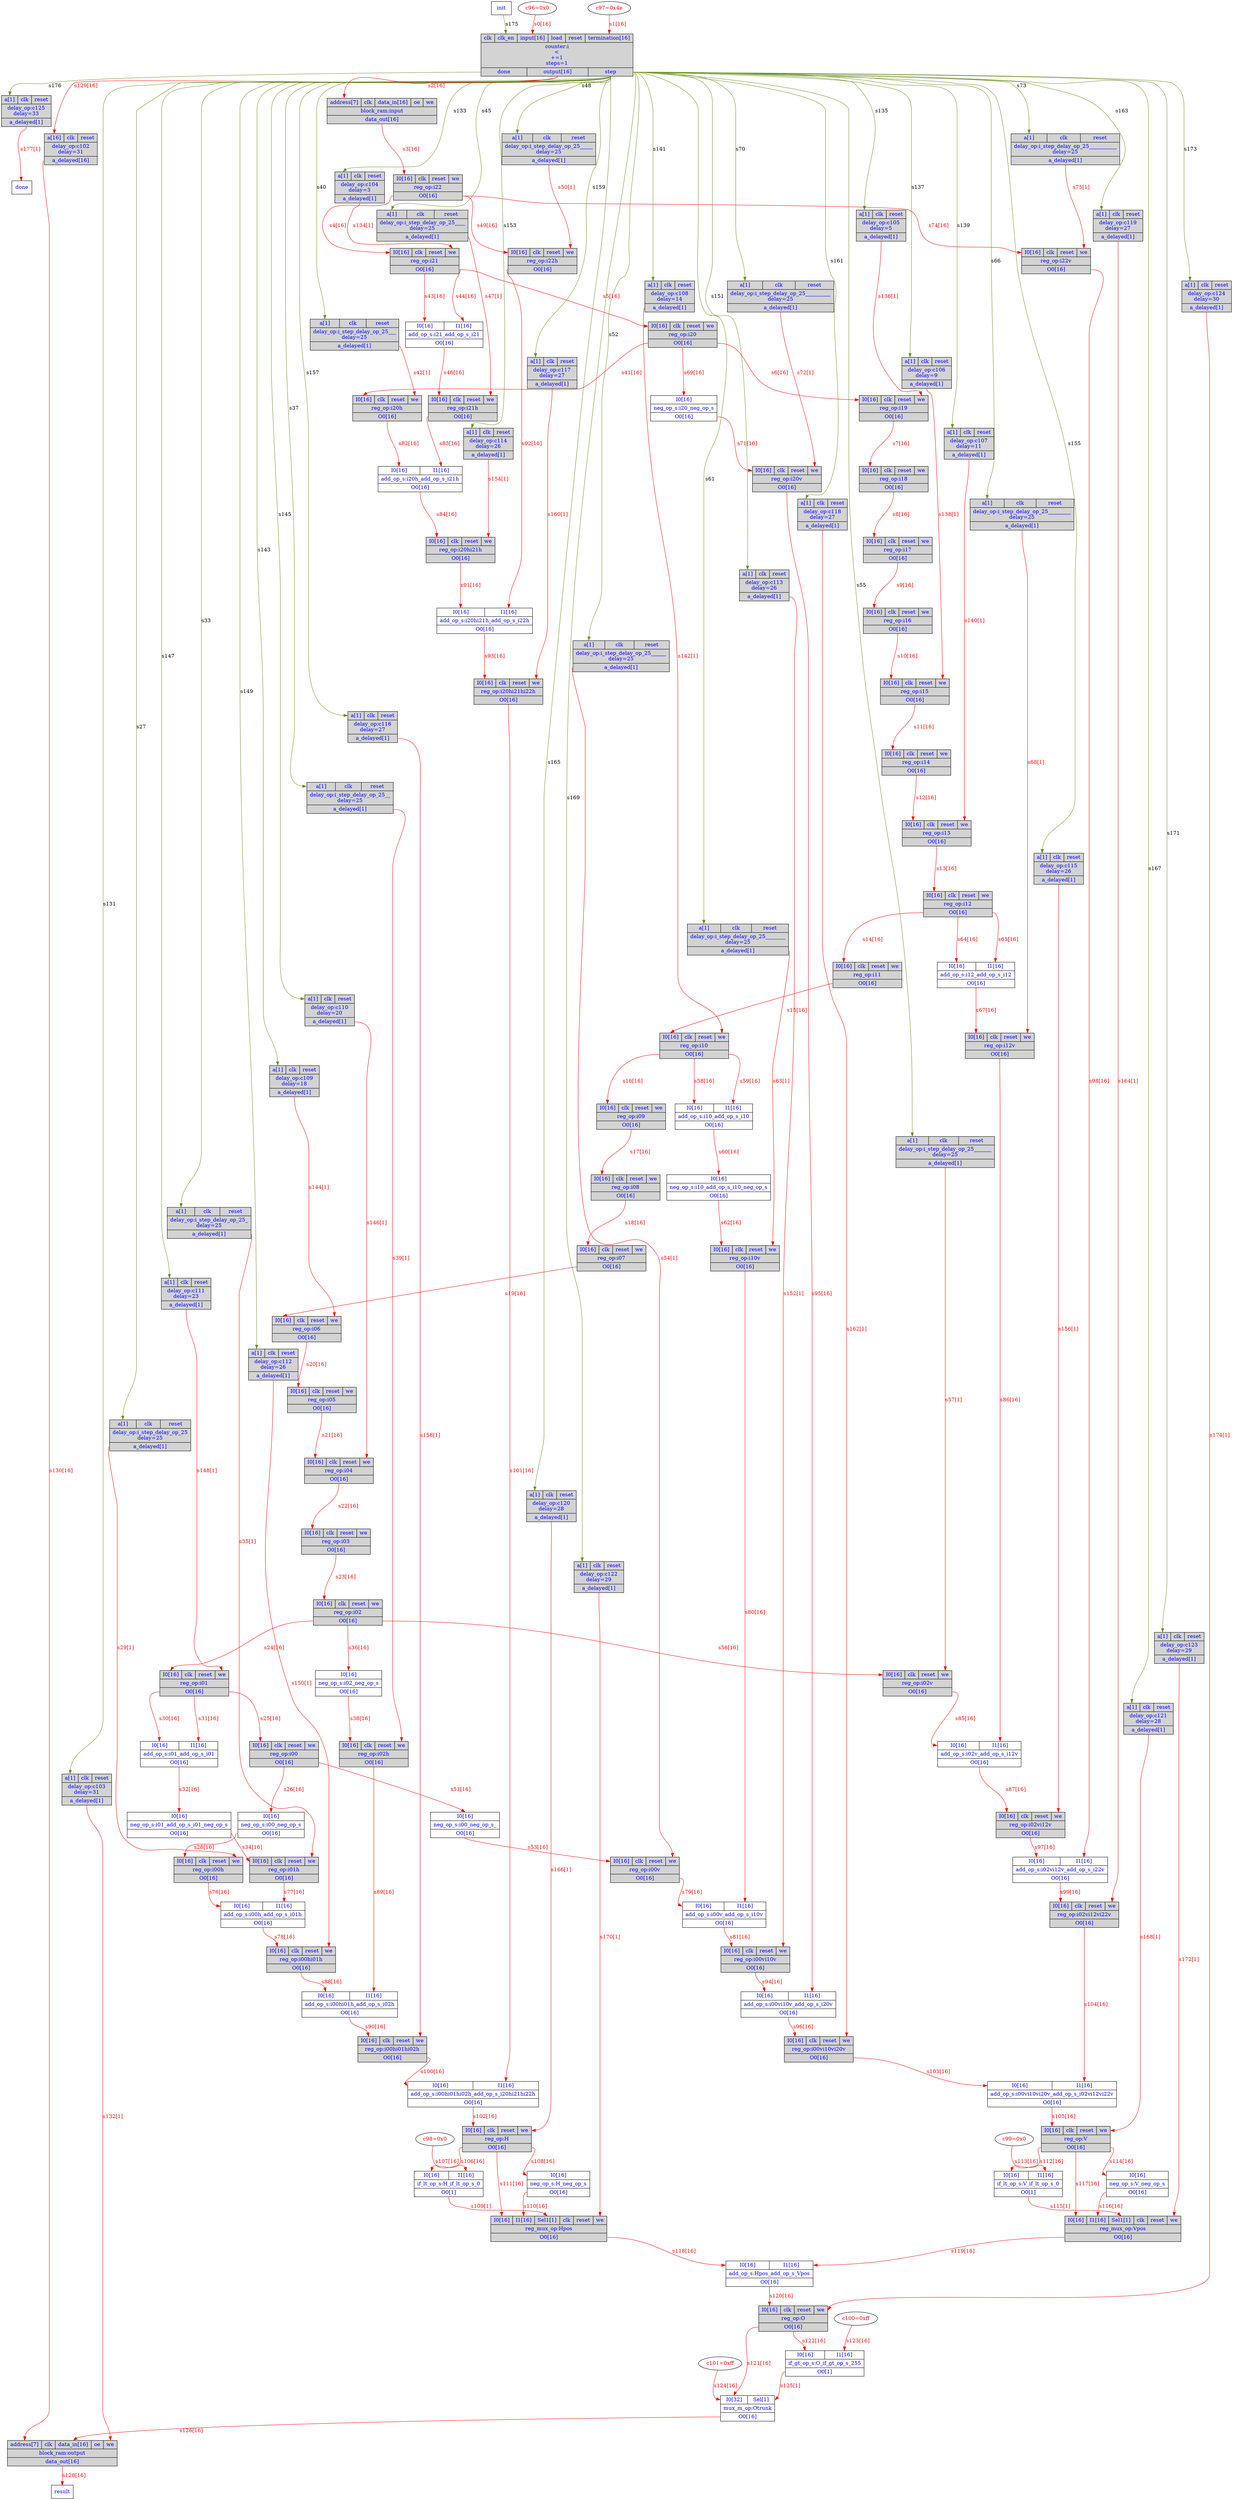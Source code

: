 digraph sobel_alt {
	// Components (Nodes)
	"c100" [fontcolor=red label="c100=0xff"];
	"V" [shape=record, fontcolor=blue, style="filled", fillcolor="lightgray", label="{{<I0>I0[16]|<clk>clk|<reset>reset|<we>we}|reg_op:V|{<O0>O0[16]}}"];
	"H_neg_op_s" [shape=record, fontcolor=blue, label="{{<I0>I0[16]}|neg_op_s:H_neg_op_s|{<O0>O0[16]}}"];
	"H" [shape=record, fontcolor=blue, style="filled", fillcolor="lightgray", label="{{<I0>I0[16]|<clk>clk|<reset>reset|<we>we}|reg_op:H|{<O0>O0[16]}}"];
	"i02vi12v_add_op_s_i22v" [shape=record, fontcolor=blue, label="{{<I0>I0[16]|<I1>I1[16]}|add_op_s:i02vi12v_add_op_s_i22v|{<O0>O0[16]}}"];
	"c119" [shape=record, fontcolor=blue, style="filled", fillcolor="lightgray", label="{{<a>a[1]|<clk>clk|<reset>reset}|delay_op:c119\ndelay=27|{<a_delayed>a_delayed[1]}}"];
	"c104" [shape=record, fontcolor=blue, style="filled", fillcolor="lightgray", label="{{<a>a[1]|<clk>clk|<reset>reset}|delay_op:c104\ndelay=3|{<a_delayed>a_delayed[1]}}"];
	"i20hi21hi22h" [shape=record, fontcolor=blue, style="filled", fillcolor="lightgray", label="{{<I0>I0[16]|<clk>clk|<reset>reset|<we>we}|reg_op:i20hi21hi22h|{<O0>O0[16]}}"];
	"output" [shape=record, fontcolor=blue, style="filled", fillcolor="lightgray", label="{{<address>address[7]|<clk>clk|<data_in>data_in[16]|<oe>oe|<we>we}|block_ram:output|{<data_out>data_out[16]}}"];
	"i08" [shape=record, fontcolor=blue, style="filled", fillcolor="lightgray", label="{{<I0>I0[16]|<clk>clk|<reset>reset|<we>we}|reg_op:i08|{<O0>O0[16]}}"];
	"i21_add_op_s_i21" [shape=record, fontcolor=blue, label="{{<I0>I0[16]|<I1>I1[16]}|add_op_s:i21_add_op_s_i21|{<O0>O0[16]}}"];
	"c123" [shape=record, fontcolor=blue, style="filled", fillcolor="lightgray", label="{{<a>a[1]|<clk>clk|<reset>reset}|delay_op:c123\ndelay=29|{<a_delayed>a_delayed[1]}}"];
	"c121" [shape=record, fontcolor=blue, style="filled", fillcolor="lightgray", label="{{<a>a[1]|<clk>clk|<reset>reset}|delay_op:c121\ndelay=28|{<a_delayed>a_delayed[1]}}"];
	"c125" [shape=record, fontcolor=blue, style="filled", fillcolor="lightgray", label="{{<a>a[1]|<clk>clk|<reset>reset}|delay_op:c125\ndelay=33|{<a_delayed>a_delayed[1]}}"];
	"i00hi01hi02h" [shape=record, fontcolor=blue, style="filled", fillcolor="lightgray", label="{{<I0>I0[16]|<clk>clk|<reset>reset|<we>we}|reg_op:i00hi01hi02h|{<O0>O0[16]}}"];
	"i_step_delay_op_25______" [shape=record, fontcolor=blue, style="filled", fillcolor="lightgray", label="{{<a>a[1]|<clk>clk|<reset>reset}|delay_op:i_step_delay_op_25______\ndelay=25|{<a_delayed>a_delayed[1]}}"];
	"i_step_delay_op_25_____" [shape=record, fontcolor=blue, style="filled", fillcolor="lightgray", label="{{<a>a[1]|<clk>clk|<reset>reset}|delay_op:i_step_delay_op_25_____\ndelay=25|{<a_delayed>a_delayed[1]}}"];
	"i10_add_op_s_i10" [shape=record, fontcolor=blue, label="{{<I0>I0[16]|<I1>I1[16]}|add_op_s:i10_add_op_s_i10|{<O0>O0[16]}}"];
	"O" [shape=record, fontcolor=blue, style="filled", fillcolor="lightgray", label="{{<I0>I0[16]|<clk>clk|<reset>reset|<we>we}|reg_op:O|{<O0>O0[16]}}"];
	"Otrunk" [shape=record, fontcolor=blue, label="{{<I0>I0[32]|<Sel>Sel[1]}|mux_m_op:Otrunk|{<O0>O0[16]}}"];
	"i00vi10vi20v_add_op_s_i02vi12vi22v" [shape=record, fontcolor=blue, label="{{<I0>I0[16]|<I1>I1[16]}|add_op_s:i00vi10vi20v_add_op_s_i02vi12vi22v|{<O0>O0[16]}}"];
	"i20v" [shape=record, fontcolor=blue, style="filled", fillcolor="lightgray", label="{{<I0>I0[16]|<clk>clk|<reset>reset|<we>we}|reg_op:i20v|{<O0>O0[16]}}"];
	"c102" [shape=record, fontcolor=blue, style="filled", fillcolor="lightgray", label="{{<a>a[16]|<clk>clk|<reset>reset}|delay_op:c102\ndelay=31|{<a_delayed>a_delayed[16]}}"];
	"c117" [shape=record, fontcolor=blue, style="filled", fillcolor="lightgray", label="{{<a>a[1]|<clk>clk|<reset>reset}|delay_op:c117\ndelay=27|{<a_delayed>a_delayed[1]}}"];
	"i20h" [shape=record, fontcolor=blue, style="filled", fillcolor="lightgray", label="{{<I0>I0[16]|<clk>clk|<reset>reset|<we>we}|reg_op:i20h|{<O0>O0[16]}}"];
	"c106" [shape=record, fontcolor=blue, style="filled", fillcolor="lightgray", label="{{<a>a[1]|<clk>clk|<reset>reset}|delay_op:c106\ndelay=9|{<a_delayed>a_delayed[1]}}"];
	"i" [shape=record, fontcolor=blue, style="filled", fillcolor="lightgray", label="{{<clk>clk|<clk_en>clk_en|<input>input[16]|<load>load|<reset>reset|<termination>termination[16]}|counter:i\n\<\n+=1\nsteps=1|{<done>done|<output>output[16]|<step>step}}"];
	"i20hi21h" [shape=record, fontcolor=blue, style="filled", fillcolor="lightgray", label="{{<I0>I0[16]|<clk>clk|<reset>reset|<we>we}|reg_op:i20hi21h|{<O0>O0[16]}}"];
	"i02vi12vi22v" [shape=record, fontcolor=blue, style="filled", fillcolor="lightgray", label="{{<I0>I0[16]|<clk>clk|<reset>reset|<we>we}|reg_op:i02vi12vi22v|{<O0>O0[16]}}"];
	"i00vi10vi20v" [shape=record, fontcolor=blue, style="filled", fillcolor="lightgray", label="{{<I0>I0[16]|<clk>clk|<reset>reset|<we>we}|reg_op:i00vi10vi20v|{<O0>O0[16]}}"];
	"i02v_add_op_s_i12v" [shape=record, fontcolor=blue, label="{{<I0>I0[16]|<I1>I1[16]}|add_op_s:i02v_add_op_s_i12v|{<O0>O0[16]}}"];
	"i20hi21h_add_op_s_i22h" [shape=record, fontcolor=blue, label="{{<I0>I0[16]|<I1>I1[16]}|add_op_s:i20hi21h_add_op_s_i22h|{<O0>O0[16]}}"];
	"i14" [shape=record, fontcolor=blue, style="filled", fillcolor="lightgray", label="{{<I0>I0[16]|<clk>clk|<reset>reset|<we>we}|reg_op:i14|{<O0>O0[16]}}"];
	"i11" [shape=record, fontcolor=blue, style="filled", fillcolor="lightgray", label="{{<I0>I0[16]|<clk>clk|<reset>reset|<we>we}|reg_op:i11|{<O0>O0[16]}}"];
	"c96" [fontcolor=red label="c96=0x0"];
	"i05" [shape=record, fontcolor=blue, style="filled", fillcolor="lightgray", label="{{<I0>I0[16]|<clk>clk|<reset>reset|<we>we}|reg_op:i05|{<O0>O0[16]}}"];
	"c111" [shape=record, fontcolor=blue, style="filled", fillcolor="lightgray", label="{{<a>a[1]|<clk>clk|<reset>reset}|delay_op:c111\ndelay=23|{<a_delayed>a_delayed[1]}}"];
	"i02" [shape=record, fontcolor=blue, style="filled", fillcolor="lightgray", label="{{<I0>I0[16]|<clk>clk|<reset>reset|<we>we}|reg_op:i02|{<O0>O0[16]}}"];
	"c115" [shape=record, fontcolor=blue, style="filled", fillcolor="lightgray", label="{{<a>a[1]|<clk>clk|<reset>reset}|delay_op:c115\ndelay=26|{<a_delayed>a_delayed[1]}}"];
	"i_step_delay_op_25_" [shape=record, fontcolor=blue, style="filled", fillcolor="lightgray", label="{{<a>a[1]|<clk>clk|<reset>reset}|delay_op:i_step_delay_op_25_\ndelay=25|{<a_delayed>a_delayed[1]}}"];
	"i01_add_op_s_i01" [shape=record, fontcolor=blue, label="{{<I0>I0[16]|<I1>I1[16]}|add_op_s:i01_add_op_s_i01|{<O0>O0[16]}}"];
	"i00_neg_op_s" [shape=record, fontcolor=blue, label="{{<I0>I0[16]}|neg_op_s:i00_neg_op_s|{<O0>O0[16]}}"];
	"i_step_delay_op_25__" [shape=record, fontcolor=blue, style="filled", fillcolor="lightgray", label="{{<a>a[1]|<clk>clk|<reset>reset}|delay_op:i_step_delay_op_25__\ndelay=25|{<a_delayed>a_delayed[1]}}"];
	"i20" [shape=record, fontcolor=blue, style="filled", fillcolor="lightgray", label="{{<I0>I0[16]|<clk>clk|<reset>reset|<we>we}|reg_op:i20|{<O0>O0[16]}}"];
	"init" [shape=msquare fontcolor=blue label="init"];
	"result" [shape=msquare fontcolor=blue label="result"];
	"Hpos" [shape=record, fontcolor=blue, style="filled", fillcolor="lightgray", label="{{<I0>I0[16]|<I1>I1[16]|<Sel1>Sel1[1]|<clk>clk|<reset>reset|<we>we}|reg_mux_op:Hpos|{<O0>O0[16]}}"];
	"V_neg_op_s" [shape=record, fontcolor=blue, label="{{<I0>I0[16]}|neg_op_s:V_neg_op_s|{<O0>O0[16]}}"];
	"c109" [shape=record, fontcolor=blue, style="filled", fillcolor="lightgray", label="{{<a>a[1]|<clk>clk|<reset>reset}|delay_op:c109\ndelay=18|{<a_delayed>a_delayed[1]}}"];
	"i16" [shape=record, fontcolor=blue, style="filled", fillcolor="lightgray", label="{{<I0>I0[16]|<clk>clk|<reset>reset|<we>we}|reg_op:i16|{<O0>O0[16]}}"];
	"c98" [fontcolor=red label="c98=0x0"];
	"i00vi10v" [shape=record, fontcolor=blue, style="filled", fillcolor="lightgray", label="{{<I0>I0[16]|<clk>clk|<reset>reset|<we>we}|reg_op:i00vi10v|{<O0>O0[16]}}"];
	"Hpos_add_op_s_Vpos" [shape=record, fontcolor=blue, label="{{<I0>I0[16]|<I1>I1[16]}|add_op_s:Hpos_add_op_s_Vpos|{<O0>O0[16]}}"];
	"c113" [shape=record, fontcolor=blue, style="filled", fillcolor="lightgray", label="{{<a>a[1]|<clk>clk|<reset>reset}|delay_op:c113\ndelay=26|{<a_delayed>a_delayed[1]}}"];
	"i02v" [shape=record, fontcolor=blue, style="filled", fillcolor="lightgray", label="{{<I0>I0[16]|<clk>clk|<reset>reset|<we>we}|reg_op:i02v|{<O0>O0[16]}}"];
	"i00" [shape=record, fontcolor=blue, style="filled", fillcolor="lightgray", label="{{<I0>I0[16]|<clk>clk|<reset>reset|<we>we}|reg_op:i00|{<O0>O0[16]}}"];
	"i00v" [shape=record, fontcolor=blue, style="filled", fillcolor="lightgray", label="{{<I0>I0[16]|<clk>clk|<reset>reset|<we>we}|reg_op:i00v|{<O0>O0[16]}}"];
	"i12_add_op_s_i12" [shape=record, fontcolor=blue, label="{{<I0>I0[16]|<I1>I1[16]}|add_op_s:i12_add_op_s_i12|{<O0>O0[16]}}"];
	"i18" [shape=record, fontcolor=blue, style="filled", fillcolor="lightgray", label="{{<I0>I0[16]|<clk>clk|<reset>reset|<we>we}|reg_op:i18|{<O0>O0[16]}}"];
	"i_step_delay_op_25___________" [shape=record, fontcolor=blue, style="filled", fillcolor="lightgray", label="{{<a>a[1]|<clk>clk|<reset>reset}|delay_op:i_step_delay_op_25___________\ndelay=25|{<a_delayed>a_delayed[1]}}"];
	"i20_neg_op_s" [shape=record, fontcolor=blue, label="{{<I0>I0[16]}|neg_op_s:i20_neg_op_s|{<O0>O0[16]}}"];
	"i00v_add_op_s_i10v" [shape=record, fontcolor=blue, label="{{<I0>I0[16]|<I1>I1[16]}|add_op_s:i00v_add_op_s_i10v|{<O0>O0[16]}}"];
	"i_step_delay_op_25___" [shape=record, fontcolor=blue, style="filled", fillcolor="lightgray", label="{{<a>a[1]|<clk>clk|<reset>reset}|delay_op:i_step_delay_op_25___\ndelay=25|{<a_delayed>a_delayed[1]}}"];
	"c122" [shape=record, fontcolor=blue, style="filled", fillcolor="lightgray", label="{{<a>a[1]|<clk>clk|<reset>reset}|delay_op:c122\ndelay=29|{<a_delayed>a_delayed[1]}}"];
	"i22h" [shape=record, fontcolor=blue, style="filled", fillcolor="lightgray", label="{{<I0>I0[16]|<clk>clk|<reset>reset|<we>we}|reg_op:i22h|{<O0>O0[16]}}"];
	"i00h" [shape=record, fontcolor=blue, style="filled", fillcolor="lightgray", label="{{<I0>I0[16]|<clk>clk|<reset>reset|<we>we}|reg_op:i00h|{<O0>O0[16]}}"];
	"c118" [shape=record, fontcolor=blue, style="filled", fillcolor="lightgray", label="{{<a>a[1]|<clk>clk|<reset>reset}|delay_op:c118\ndelay=27|{<a_delayed>a_delayed[1]}}"];
	"c107" [shape=record, fontcolor=blue, style="filled", fillcolor="lightgray", label="{{<a>a[1]|<clk>clk|<reset>reset}|delay_op:c107\ndelay=11|{<a_delayed>a_delayed[1]}}"];
	"i01h" [shape=record, fontcolor=blue, style="filled", fillcolor="lightgray", label="{{<I0>I0[16]|<clk>clk|<reset>reset|<we>we}|reg_op:i01h|{<O0>O0[16]}}"];
	"c103" [shape=record, fontcolor=blue, style="filled", fillcolor="lightgray", label="{{<a>a[1]|<clk>clk|<reset>reset}|delay_op:c103\ndelay=31|{<a_delayed>a_delayed[1]}}"];
	"i09" [shape=record, fontcolor=blue, style="filled", fillcolor="lightgray", label="{{<I0>I0[16]|<clk>clk|<reset>reset|<we>we}|reg_op:i09|{<O0>O0[16]}}"];
	"i10" [shape=record, fontcolor=blue, style="filled", fillcolor="lightgray", label="{{<I0>I0[16]|<clk>clk|<reset>reset|<we>we}|reg_op:i10|{<O0>O0[16]}}"];
	"i00hi01hi02h_add_op_s_i20hi21hi22h" [shape=record, fontcolor=blue, label="{{<I0>I0[16]|<I1>I1[16]}|add_op_s:i00hi01hi02h_add_op_s_i20hi21hi22h|{<O0>O0[16]}}"];
	"i00vi10v_add_op_s_i20v" [shape=record, fontcolor=blue, label="{{<I0>I0[16]|<I1>I1[16]}|add_op_s:i00vi10v_add_op_s_i20v|{<O0>O0[16]}}"];
	"H_if_lt_op_s_0" [shape=record, fontcolor=blue, label="{{<I0>I0[16]|<I1>I1[16]}|if_lt_op_s:H_if_lt_op_s_0|{<O0>O0[1]}}"];
	"i00hi01h_add_op_s_i02h" [shape=record, fontcolor=blue, label="{{<I0>I0[16]|<I1>I1[16]}|add_op_s:i00hi01h_add_op_s_i02h|{<O0>O0[16]}}"];
	"c120" [shape=record, fontcolor=blue, style="filled", fillcolor="lightgray", label="{{<a>a[1]|<clk>clk|<reset>reset}|delay_op:c120\ndelay=28|{<a_delayed>a_delayed[1]}}"];
	"i12v" [shape=record, fontcolor=blue, style="filled", fillcolor="lightgray", label="{{<I0>I0[16]|<clk>clk|<reset>reset|<we>we}|reg_op:i12v|{<O0>O0[16]}}"];
	"c124" [shape=record, fontcolor=blue, style="filled", fillcolor="lightgray", label="{{<a>a[1]|<clk>clk|<reset>reset}|delay_op:c124\ndelay=30|{<a_delayed>a_delayed[1]}}"];
	"i10v" [shape=record, fontcolor=blue, style="filled", fillcolor="lightgray", label="{{<I0>I0[16]|<clk>clk|<reset>reset|<we>we}|reg_op:i10v|{<O0>O0[16]}}"];
	"i07" [shape=record, fontcolor=blue, style="filled", fillcolor="lightgray", label="{{<I0>I0[16]|<clk>clk|<reset>reset|<we>we}|reg_op:i07|{<O0>O0[16]}}"];
	"c105" [shape=record, fontcolor=blue, style="filled", fillcolor="lightgray", label="{{<a>a[1]|<clk>clk|<reset>reset}|delay_op:c105\ndelay=5|{<a_delayed>a_delayed[1]}}"];
	"i22v" [shape=record, fontcolor=blue, style="filled", fillcolor="lightgray", label="{{<I0>I0[16]|<clk>clk|<reset>reset|<we>we}|reg_op:i22v|{<O0>O0[16]}}"];
	"i21h" [shape=record, fontcolor=blue, style="filled", fillcolor="lightgray", label="{{<I0>I0[16]|<clk>clk|<reset>reset|<we>we}|reg_op:i21h|{<O0>O0[16]}}"];
	"i00hi01h" [shape=record, fontcolor=blue, style="filled", fillcolor="lightgray", label="{{<I0>I0[16]|<clk>clk|<reset>reset|<we>we}|reg_op:i00hi01h|{<O0>O0[16]}}"];
	"i19" [shape=record, fontcolor=blue, style="filled", fillcolor="lightgray", label="{{<I0>I0[16]|<clk>clk|<reset>reset|<we>we}|reg_op:i19|{<O0>O0[16]}}"];
	"i02h" [shape=record, fontcolor=blue, style="filled", fillcolor="lightgray", label="{{<I0>I0[16]|<clk>clk|<reset>reset|<we>we}|reg_op:i02h|{<O0>O0[16]}}"];
	"c101" [fontcolor=red label="c101=0xff"];
	"c99" [fontcolor=red label="c99=0x0"];
	"i_step_delay_op_25____" [shape=record, fontcolor=blue, style="filled", fillcolor="lightgray", label="{{<a>a[1]|<clk>clk|<reset>reset}|delay_op:i_step_delay_op_25____\ndelay=25|{<a_delayed>a_delayed[1]}}"];
	"i10_add_op_s_i10_neg_op_s" [shape=record, fontcolor=blue, label="{{<I0>I0[16]}|neg_op_s:i10_add_op_s_i10_neg_op_s|{<O0>O0[16]}}"];
	"i00_neg_op_s_" [shape=record, fontcolor=blue, label="{{<I0>I0[16]}|neg_op_s:i00_neg_op_s_|{<O0>O0[16]}}"];
	"i_step_delay_op_25_______" [shape=record, fontcolor=blue, style="filled", fillcolor="lightgray", label="{{<a>a[1]|<clk>clk|<reset>reset}|delay_op:i_step_delay_op_25_______\ndelay=25|{<a_delayed>a_delayed[1]}}"];
	"i01_add_op_s_i01_neg_op_s" [shape=record, fontcolor=blue, label="{{<I0>I0[16]}|neg_op_s:i01_add_op_s_i01_neg_op_s|{<O0>O0[16]}}"];
	"i03" [shape=record, fontcolor=blue, style="filled", fillcolor="lightgray", label="{{<I0>I0[16]|<clk>clk|<reset>reset|<we>we}|reg_op:i03|{<O0>O0[16]}}"];
	"i02vi12v" [shape=record, fontcolor=blue, style="filled", fillcolor="lightgray", label="{{<I0>I0[16]|<clk>clk|<reset>reset|<we>we}|reg_op:i02vi12v|{<O0>O0[16]}}"];
	"c114" [shape=record, fontcolor=blue, style="filled", fillcolor="lightgray", label="{{<a>a[1]|<clk>clk|<reset>reset}|delay_op:c114\ndelay=26|{<a_delayed>a_delayed[1]}}"];
	"i22" [shape=record, fontcolor=blue, style="filled", fillcolor="lightgray", label="{{<I0>I0[16]|<clk>clk|<reset>reset|<we>we}|reg_op:i22|{<O0>O0[16]}}"];
	"i17" [shape=record, fontcolor=blue, style="filled", fillcolor="lightgray", label="{{<I0>I0[16]|<clk>clk|<reset>reset|<we>we}|reg_op:i17|{<O0>O0[16]}}"];
	"i12" [shape=record, fontcolor=blue, style="filled", fillcolor="lightgray", label="{{<I0>I0[16]|<clk>clk|<reset>reset|<we>we}|reg_op:i12|{<O0>O0[16]}}"];
	"i15" [shape=record, fontcolor=blue, style="filled", fillcolor="lightgray", label="{{<I0>I0[16]|<clk>clk|<reset>reset|<we>we}|reg_op:i15|{<O0>O0[16]}}"];
	"c110" [shape=record, fontcolor=blue, style="filled", fillcolor="lightgray", label="{{<a>a[1]|<clk>clk|<reset>reset}|delay_op:c110\ndelay=20|{<a_delayed>a_delayed[1]}}"];
	"c108" [shape=record, fontcolor=blue, style="filled", fillcolor="lightgray", label="{{<a>a[1]|<clk>clk|<reset>reset}|delay_op:c108\ndelay=14|{<a_delayed>a_delayed[1]}}"];
	"i13" [shape=record, fontcolor=blue, style="filled", fillcolor="lightgray", label="{{<I0>I0[16]|<clk>clk|<reset>reset|<we>we}|reg_op:i13|{<O0>O0[16]}}"];
	"i_step_delay_op_25__________" [shape=record, fontcolor=blue, style="filled", fillcolor="lightgray", label="{{<a>a[1]|<clk>clk|<reset>reset}|delay_op:i_step_delay_op_25__________\ndelay=25|{<a_delayed>a_delayed[1]}}"];
	"i_step_delay_op_25_________" [shape=record, fontcolor=blue, style="filled", fillcolor="lightgray", label="{{<a>a[1]|<clk>clk|<reset>reset}|delay_op:i_step_delay_op_25_________\ndelay=25|{<a_delayed>a_delayed[1]}}"];
	"i20h_add_op_s_i21h" [shape=record, fontcolor=blue, label="{{<I0>I0[16]|<I1>I1[16]}|add_op_s:i20h_add_op_s_i21h|{<O0>O0[16]}}"];
	"i00h_add_op_s_i01h" [shape=record, fontcolor=blue, label="{{<I0>I0[16]|<I1>I1[16]}|add_op_s:i00h_add_op_s_i01h|{<O0>O0[16]}}"];
	"i_step_delay_op_25________" [shape=record, fontcolor=blue, style="filled", fillcolor="lightgray", label="{{<a>a[1]|<clk>clk|<reset>reset}|delay_op:i_step_delay_op_25________\ndelay=25|{<a_delayed>a_delayed[1]}}"];
	"i02_neg_op_s" [shape=record, fontcolor=blue, label="{{<I0>I0[16]}|neg_op_s:i02_neg_op_s|{<O0>O0[16]}}"];
	"i_step_delay_op_25" [shape=record, fontcolor=blue, style="filled", fillcolor="lightgray", label="{{<a>a[1]|<clk>clk|<reset>reset}|delay_op:i_step_delay_op_25\ndelay=25|{<a_delayed>a_delayed[1]}}"];
	"i04" [shape=record, fontcolor=blue, style="filled", fillcolor="lightgray", label="{{<I0>I0[16]|<clk>clk|<reset>reset|<we>we}|reg_op:i04|{<O0>O0[16]}}"];
	"c116" [shape=record, fontcolor=blue, style="filled", fillcolor="lightgray", label="{{<a>a[1]|<clk>clk|<reset>reset}|delay_op:c116\ndelay=27|{<a_delayed>a_delayed[1]}}"];
	"c112" [shape=record, fontcolor=blue, style="filled", fillcolor="lightgray", label="{{<a>a[1]|<clk>clk|<reset>reset}|delay_op:c112\ndelay=26|{<a_delayed>a_delayed[1]}}"];
	"i01" [shape=record, fontcolor=blue, style="filled", fillcolor="lightgray", label="{{<I0>I0[16]|<clk>clk|<reset>reset|<we>we}|reg_op:i01|{<O0>O0[16]}}"];
	"i06" [shape=record, fontcolor=blue, style="filled", fillcolor="lightgray", label="{{<I0>I0[16]|<clk>clk|<reset>reset|<we>we}|reg_op:i06|{<O0>O0[16]}}"];
	"O_if_gt_op_s_255" [shape=record, fontcolor=blue, label="{{<I0>I0[16]|<I1>I1[16]}|if_gt_op_s:O_if_gt_op_s_255|{<O0>O0[1]}}"];
	"Vpos" [shape=record, fontcolor=blue, style="filled", fillcolor="lightgray", label="{{<I0>I0[16]|<I1>I1[16]|<Sel1>Sel1[1]|<clk>clk|<reset>reset|<we>we}|reg_mux_op:Vpos|{<O0>O0[16]}}"];
	"c97" [fontcolor=red label="c97=0x4e"];
	"V_if_lt_op_s_0" [shape=record, fontcolor=blue, label="{{<I0>I0[16]|<I1>I1[16]}|if_lt_op_s:V_if_lt_op_s_0|{<O0>O0[1]}}"];
	"input" [shape=record, fontcolor=blue, style="filled", fillcolor="lightgray", label="{{<address>address[7]|<clk>clk|<data_in>data_in[16]|<oe>oe|<we>we}|block_ram:input|{<data_out>data_out[16]}}"];
	"i21" [shape=record, fontcolor=blue, style="filled", fillcolor="lightgray", label="{{<I0>I0[16]|<clk>clk|<reset>reset|<we>we}|reg_op:i21|{<O0>O0[16]}}"];
	"done" [shape=msquare fontcolor=blue label="done"];

	// Signals (Edges)
	"c124":a_delayed -> "O":we [label="s174[1]" color=red fontcolor=red];
	"c96" -> "i":input [label="s0[16]" color=red fontcolor=red];
	"i":step -> "c117":a [label="s159" color=olivedrab];
	"i00hi01hi02h":O0 -> "i00hi01hi02h_add_op_s_i20hi21hi22h":I0 [label="s100[16]" color=red fontcolor=red];
	"i15":O0 -> "i14":I0 [label="s11[16]" color=red fontcolor=red];
	"i02h":O0 -> "i00hi01h_add_op_s_i02h":I1 [label="s89[16]" color=red fontcolor=red];
	"i11":O0 -> "i10":I0 [label="s15[16]" color=red fontcolor=red];
	"i02v":O0 -> "i02v_add_op_s_i12v":I0 [label="s85[16]" color=red fontcolor=red];
	"Vpos":O0 -> "Hpos_add_op_s_Vpos":I1 [label="s119[16]" color=red fontcolor=red];
	"i02vi12vi22v":O0 -> "i00vi10vi20v_add_op_s_i02vi12vi22v":I1 [label="s104[16]" color=red fontcolor=red];
	"i":step -> "i_step_delay_op_25____":a [label="s45" color=olivedrab];
	"i01":O0 -> "i01_add_op_s_i01":I0 [label="s30[16]" color=red fontcolor=red];
	"i01_add_op_s_i01_neg_op_s":O0 -> "i01h":I0 [label="s34[16]" color=red fontcolor=red];
	"i12":O0 -> "i12_add_op_s_i12":I0 [label="s64[16]" color=red fontcolor=red];
	"c100" -> "O_if_gt_op_s_255":I1 [label="s123[16]" color=red fontcolor=red];
	"O":O0 -> "Otrunk":I0 [label="s121[16]" color=red fontcolor=red];
	"O_if_gt_op_s_255":O0 -> "Otrunk":Sel [label="s125[1]" color=red fontcolor=red];
	"i17":O0 -> "i16":I0 [label="s9[16]" color=red fontcolor=red];
	"i":step -> "c115":a [label="s155" color=olivedrab];
	"i":step -> "c114":a [label="s153" color=olivedrab];
	"i_step_delay_op_25_________":a_delayed -> "i12v":we [label="s68[1]" color=red fontcolor=red];
	"i":step -> "i_step_delay_op_25_________":a [label="s66" color=olivedrab];
	"i":step -> "i_step_delay_op_25__________":a [label="s70" color=olivedrab];
	"i13":O0 -> "i12":I0 [label="s13[16]" color=red fontcolor=red];
	"i":step -> "c116":a [label="s157" color=olivedrab];
	"i09":O0 -> "i08":I0 [label="s17[16]" color=red fontcolor=red];
	"c123":a_delayed -> "Vpos":we [label="s172[1]" color=red fontcolor=red];
	"i02v_add_op_s_i12v":O0 -> "i02vi12v":I0 [label="s87[16]" color=red fontcolor=red];
	"i":step -> "c118":a [label="s161" color=olivedrab];
	"i00_neg_op_s":O0 -> "i00h":I0 [label="s28[16]" color=red fontcolor=red];
	"i00hi01hi02h_add_op_s_i20hi21hi22h":O0 -> "H":I0 [label="s102[16]" color=red fontcolor=red];
	"V":O0 -> "Vpos":I0 [label="s117[16]" color=red fontcolor=red];
	"i01_add_op_s_i01":O0 -> "i01_add_op_s_i01_neg_op_s":I0 [label="s32[16]" color=red fontcolor=red];
	"i":done -> "c125":a [label="s176" color=olivedrab];
	"H":O0 -> "H_if_lt_op_s_0":I0 [label="s106[16]" color=red fontcolor=red];
	"i00":O0 -> "i00_neg_op_s_":I0 [label="s51[16]" color=red fontcolor=red];
	"i22":O0 -> "i22h":I0 [label="s49[16]" color=red fontcolor=red];
	"i_step_delay_op_25____":a_delayed -> "i21h":we [label="s47[1]" color=red fontcolor=red];
	"i00_neg_op_s_":O0 -> "i00v":I0 [label="s53[16]" color=red fontcolor=red];
	"c105":a_delayed -> "i19":we [label="s136[1]" color=red fontcolor=red];
	"c106":a_delayed -> "i15":we [label="s138[1]" color=red fontcolor=red];
	"c107":a_delayed -> "i13":we [label="s140[1]" color=red fontcolor=red];
	"c108":a_delayed -> "i10":we [label="s142[1]" color=red fontcolor=red];
	"i00v_add_op_s_i10v":O0 -> "i00vi10v":I0 [label="s81[16]" color=red fontcolor=red];
	"i21h":O0 -> "i20h_add_op_s_i21h":I1 [label="s83[16]" color=red fontcolor=red];
	"i04":O0 -> "i03":I0 [label="s22[16]" color=red fontcolor=red];
	"i00":O0 -> "i00_neg_op_s":I0 [label="s26[16]" color=red fontcolor=red];
	"i00vi10v_add_op_s_i20v":O0 -> "i00vi10vi20v":I0 [label="s96[16]" color=red fontcolor=red];
	"c122":a_delayed -> "Hpos":we [label="s170[1]" color=red fontcolor=red];
	"i":step -> "i_step_delay_op_25__":a [label="s37" color=olivedrab];
	"H":O0 -> "Hpos":I0 [label="s111[16]" color=red fontcolor=red];
	"Otrunk":O0 -> "output":data_in [label="s126[16]" color=red fontcolor=red];
	"i20":O0 -> "i20h":I0 [label="s41[16]" color=red fontcolor=red];
	"V_if_lt_op_s_0":O0 -> "Vpos":Sel1 [label="s115[1]" color=red fontcolor=red];
	"i10_add_op_s_i10":O0 -> "i10_add_op_s_i10_neg_op_s":I0 [label="s60[16]" color=red fontcolor=red];
	"i10":O0 -> "i10_add_op_s_i10":I0 [label="s58[16]" color=red fontcolor=red];
	"i02":O0 -> "i02v":I0 [label="s56[16]" color=red fontcolor=red];
	"i10_add_op_s_i10_neg_op_s":O0 -> "i10v":I0 [label="s62[16]" color=red fontcolor=red];
	"i":step -> "c110":a [label="s145" color=olivedrab];
	"i":step -> "c111":a [label="s147" color=olivedrab];
	"i19":O0 -> "i18":I0 [label="s7[16]" color=red fontcolor=red];
	"i21":O0 -> "i20":I0 [label="s5[16]" color=red fontcolor=red];
	"input":data_out -> "i22":I0 [label="s3[16]" color=red fontcolor=red];
	"c97" -> "i":termination [label="s1[16]" color=red fontcolor=red];
	"i":step -> "c113":a [label="s151" color=olivedrab];
	"i":step -> "c112":a [label="s149" color=olivedrab];
	"i00hi01h_add_op_s_i02h":O0 -> "i00hi01hi02h":I0 [label="s90[16]" color=red fontcolor=red];
	"i22h":O0 -> "i20hi21h_add_op_s_i22h":I1 [label="s92[16]" color=red fontcolor=red];
	"c121":a_delayed -> "V":we [label="s168[1]" color=red fontcolor=red];
	"H_if_lt_op_s_0":O0 -> "Hpos":Sel1 [label="s109[1]" color=red fontcolor=red];
	"i22v":O0 -> "i02vi12v_add_op_s_i22v":I1 [label="s98[16]" color=red fontcolor=red];
	"i06":O0 -> "i05":I0 [label="s20[16]" color=red fontcolor=red];
	"i02":O0 -> "i01":I0 [label="s24[16]" color=red fontcolor=red];
	"i00vi10v":O0 -> "i00vi10v_add_op_s_i20v":I0 [label="s94[16]" color=red fontcolor=red];
	"output":data_out -> "result" [label="s128[16]" color=red fontcolor=red];
	"c99" -> "V_if_lt_op_s_0":I1 [label="s113[16]" color=red fontcolor=red];
	"i_step_delay_op_25______":a_delayed -> "i00v":we [label="s54[1]" color=red fontcolor=red];
	"i21":O0 -> "i21_add_op_s_i21":I0 [label="s43[16]" color=red fontcolor=red];
	"i_step_delay_op_25__":a_delayed -> "i02h":we [label="s39[1]" color=red fontcolor=red];
	"i":step -> "i_step_delay_op_25___________":a [label="s73" color=olivedrab];
	"c103":a_delayed -> "output":we [label="s132[1]" color=red fontcolor=red];
	"c102":a_delayed -> "output":address [label="s130[16]" color=red fontcolor=red];
	"c104":a_delayed -> "i21":we [label="s134[1]" color=red fontcolor=red];
	"i08":O0 -> "i07":I0 [label="s18[16]" color=red fontcolor=red];
	"c119":a_delayed -> "i02vi12vi22v":we [label="s164[1]" color=red fontcolor=red];
	"c118":a_delayed -> "i00vi10vi20v":we [label="s162[1]" color=red fontcolor=red];
	"i01h":O0 -> "i00h_add_op_s_i01h":I1 [label="s77[16]" color=red fontcolor=red];
	"i_step_delay_op_25___________":a_delayed -> "i22v":we [label="s75[1]" color=red fontcolor=red];
	"c120":a_delayed -> "H":we [label="s166[1]" color=red fontcolor=red];
	"i00v":O0 -> "i00v_add_op_s_i10v":I0 [label="s79[16]" color=red fontcolor=red];
	"i":step -> "c106":a [label="s137" color=olivedrab];
	"i_step_delay_op_25________":a_delayed -> "i10v":we [label="s63[1]" color=red fontcolor=red];
	"O":O0 -> "O_if_gt_op_s_255":I0 [label="s122[16]" color=red fontcolor=red];
	"i":step -> "i_step_delay_op_25______":a [label="s52" color=olivedrab];
	"i":step -> "i_step_delay_op_25_____":a [label="s48" color=olivedrab];
	"Hpos":O0 -> "Hpos_add_op_s_Vpos":I0 [label="s118[16]" color=red fontcolor=red];
	"c125":a_delayed -> "done" [label="s177[1]" color=red fontcolor=red];
	"c98" -> "H_if_lt_op_s_0":I1 [label="s107[16]" color=red fontcolor=red];
	"i_step_delay_op_25":a_delayed -> "i00h":we [label="s29[1]" color=red fontcolor=red];
	"i00vi10vi20v":O0 -> "i00vi10vi20v_add_op_s_i02vi12vi22v":I0 [label="s103[16]" color=red fontcolor=red];
	"i":step -> "i_step_delay_op_25_":a [label="s33" color=olivedrab];
	"i":step -> "c124":a [label="s173" color=olivedrab];
	"i":step -> "i_step_delay_op_25":a [label="s27" color=olivedrab];
	"i":step -> "c123":a [label="s171" color=olivedrab];
	"i12v":O0 -> "i02v_add_op_s_i12v":I1 [label="s86[16]" color=red fontcolor=red];
	"i20h_add_op_s_i21h":O0 -> "i20hi21h":I0 [label="s84[16]" color=red fontcolor=red];
	"init" -> "i":clk_en [label="s175" color=olivedrab];
	"i00hi01h":O0 -> "i00hi01h_add_op_s_i02h":I0 [label="s88[16]" color=red fontcolor=red];
	"i":step -> "c109":a [label="s143" color=olivedrab];
	"i20h":O0 -> "i20h_add_op_s_i21h":I0 [label="s82[16]" color=red fontcolor=red];
	"i":step -> "c108":a [label="s141" color=olivedrab];
	"i":step -> "c107":a [label="s139" color=olivedrab];
	"Hpos_add_op_s_Vpos":O0 -> "O":I0 [label="s120[16]" color=red fontcolor=red];
	"i":step -> "c105":a [label="s135" color=olivedrab];
	"i_step_delay_op_25_____":a_delayed -> "i22h":we [label="s50[1]" color=red fontcolor=red];
	"c101" -> "Otrunk":I0 [label="s124[16]" color=red fontcolor=red];
	"i01":O0 -> "i01_add_op_s_i01":I1 [label="s31[16]" color=red fontcolor=red];
	"i_step_delay_op_25_":a_delayed -> "i01h":we [label="s35[1]" color=red fontcolor=red];
	"i00vi10vi20v_add_op_s_i02vi12vi22v":O0 -> "V":I0 [label="s105[16]" color=red fontcolor=red];
	"i21_add_op_s_i21":O0 -> "i21h":I0 [label="s46[16]" color=red fontcolor=red];
	"i12":O0 -> "i11":I0 [label="s14[16]" color=red fontcolor=red];
	"i16":O0 -> "i15":I0 [label="s10[16]" color=red fontcolor=red];
	"i10":O0 -> "i09":I0 [label="s16[16]" color=red fontcolor=red];
	"i14":O0 -> "i13":I0 [label="s12[16]" color=red fontcolor=red];
	"c116":a_delayed -> "i00hi01hi02h":we [label="s158[1]" color=red fontcolor=red];
	"c117":a_delayed -> "i20hi21hi22h":we [label="s160[1]" color=red fontcolor=red];
	"i20hi21hi22h":O0 -> "i00hi01hi02h_add_op_s_i20hi21hi22h":I1 [label="s101[16]" color=red fontcolor=red];
	"i02vi12v_add_op_s_i22v":O0 -> "i02vi12vi22v":I0 [label="s99[16]" color=red fontcolor=red];
	"i12":O0 -> "i12_add_op_s_i12":I1 [label="s65[16]" color=red fontcolor=red];
	"i20_neg_op_s":O0 -> "i20v":I0 [label="s71[16]" color=red fontcolor=red];
	"i12_add_op_s_i12":O0 -> "i12v":I0 [label="s67[16]" color=red fontcolor=red];
	"c115":a_delayed -> "i02vi12v":we [label="s156[1]" color=red fontcolor=red];
	"c114":a_delayed -> "i20hi21h":we [label="s154[1]" color=red fontcolor=red];
	"i20":O0 -> "i20_neg_op_s":I0 [label="s69[16]" color=red fontcolor=red];
	"c109":a_delayed -> "i06":we [label="s144[1]" color=red fontcolor=red];
	"i10":O0 -> "i10_add_op_s_i10":I1 [label="s59[16]" color=red fontcolor=red];
	"i":step -> "c104":a [label="s133" color=olivedrab];
	"i":step -> "i_step_delay_op_25___":a [label="s40" color=olivedrab];
	"i21":O0 -> "i21_add_op_s_i21":I1 [label="s44[16]" color=red fontcolor=red];
	"i":output -> "c102":a [label="s129[16]" color=red fontcolor=red];
	"V":O0 -> "V_neg_op_s":I0 [label="s114[16]" color=red fontcolor=red];
	"i":step -> "i_step_delay_op_25_______":a [label="s55" color=olivedrab];
	"i01":O0 -> "i00":I0 [label="s25[16]" color=red fontcolor=red];
	"i07":O0 -> "i06":I0 [label="s19[16]" color=red fontcolor=red];
	"i05":O0 -> "i04":I0 [label="s21[16]" color=red fontcolor=red];
	"i":step -> "c121":a [label="s167" color=olivedrab];
	"i":step -> "c122":a [label="s169" color=olivedrab];
	"H_neg_op_s":O0 -> "Hpos":I1 [label="s110[16]" color=red fontcolor=red];
	"H":O0 -> "H_neg_op_s":I0 [label="s108[16]" color=red fontcolor=red];
	"i03":O0 -> "i02":I0 [label="s23[16]" color=red fontcolor=red];
	"i00h":O0 -> "i00h_add_op_s_i01h":I0 [label="s76[16]" color=red fontcolor=red];
	"i22":O0 -> "i22v":I0 [label="s74[16]" color=red fontcolor=red];
	"i10v":O0 -> "i00v_add_op_s_i10v":I1 [label="s80[16]" color=red fontcolor=red];
	"i":step -> "c120":a [label="s165" color=olivedrab];
	"i":step -> "c119":a [label="s163" color=olivedrab];
	"i00h_add_op_s_i01h":O0 -> "i00hi01h":I0 [label="s78[16]" color=red fontcolor=red];
	"c110":a_delayed -> "i04":we [label="s146[1]" color=red fontcolor=red];
	"i_step_delay_op_25__________":a_delayed -> "i20v":we [label="s72[1]" color=red fontcolor=red];
	"i":step -> "c103":a [label="s131" color=olivedrab];
	"i":step -> "i_step_delay_op_25________":a [label="s61" color=olivedrab];
	"i_step_delay_op_25_______":a_delayed -> "i02v":we [label="s57[1]" color=red fontcolor=red];
	"i02_neg_op_s":O0 -> "i02h":I0 [label="s38[16]" color=red fontcolor=red];
	"V_neg_op_s":O0 -> "Vpos":I1 [label="s116[16]" color=red fontcolor=red];
	"V":O0 -> "V_if_lt_op_s_0":I0 [label="s112[16]" color=red fontcolor=red];
	"i_step_delay_op_25___":a_delayed -> "i20h":we [label="s42[1]" color=red fontcolor=red];
	"i02":O0 -> "i02_neg_op_s":I0 [label="s36[16]" color=red fontcolor=red];
	"i20v":O0 -> "i00vi10v_add_op_s_i20v":I1 [label="s95[16]" color=red fontcolor=red];
	"i20hi21h_add_op_s_i22h":O0 -> "i20hi21hi22h":I0 [label="s93[16]" color=red fontcolor=red];
	"i02vi12v":O0 -> "i02vi12v_add_op_s_i22v":I0 [label="s97[16]" color=red fontcolor=red];
	"c113":a_delayed -> "i00vi10v":we [label="s152[1]" color=red fontcolor=red];
	"i20hi21h":O0 -> "i20hi21h_add_op_s_i22h":I0 [label="s91[16]" color=red fontcolor=red];
	"c112":a_delayed -> "i00hi01h":we [label="s150[1]" color=red fontcolor=red];
	"c111":a_delayed -> "i01":we [label="s148[1]" color=red fontcolor=red];
	"i18":O0 -> "i17":I0 [label="s8[16]" color=red fontcolor=red];
	"i20":O0 -> "i19":I0 [label="s6[16]" color=red fontcolor=red];
	"i22":O0 -> "i21":I0 [label="s4[16]" color=red fontcolor=red];
	"i":output -> "input":address [label="s2[16]" color=red fontcolor=red];
}